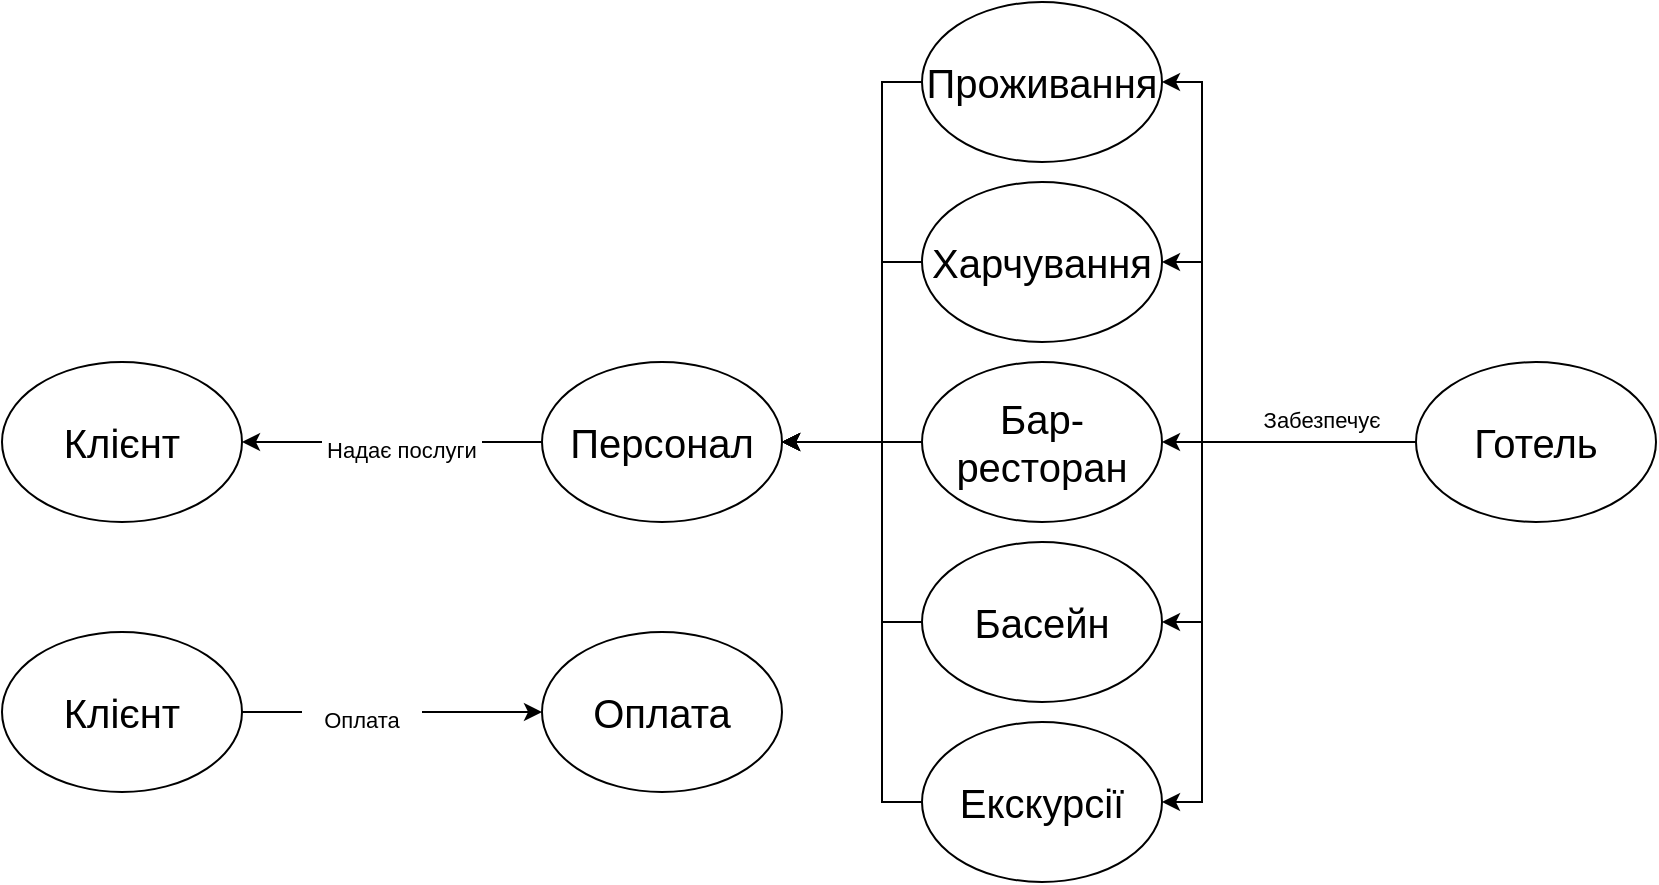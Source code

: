 <mxfile version="16.0.0" type="device"><diagram id="4nP8Xt8wKrIz6euu2aF4" name="Page-1"><mxGraphModel dx="1422" dy="794" grid="1" gridSize="10" guides="1" tooltips="1" connect="1" arrows="1" fold="1" page="1" pageScale="1" pageWidth="827" pageHeight="1169" math="0" shadow="0"><root><mxCell id="0"/><mxCell id="1" parent="0"/><mxCell id="rOUdWakCCAcKfd-RbAI--1" value="&lt;font style=&quot;font-size: 20px&quot;&gt;Клієнт&lt;/font&gt;" style="ellipse;whiteSpace=wrap;html=1;" vertex="1" parent="1"><mxGeometry y="370" width="120" height="80" as="geometry"/></mxCell><mxCell id="rOUdWakCCAcKfd-RbAI--6" style="edgeStyle=orthogonalEdgeStyle;rounded=0;orthogonalLoop=1;jettySize=auto;html=1;exitX=0;exitY=0.5;exitDx=0;exitDy=0;entryX=1;entryY=0.5;entryDx=0;entryDy=0;fontSize=20;startArrow=none;" edge="1" parent="1" source="rOUdWakCCAcKfd-RbAI--27" target="rOUdWakCCAcKfd-RbAI--1"><mxGeometry relative="1" as="geometry"/></mxCell><mxCell id="rOUdWakCCAcKfd-RbAI--2" value="Персонал" style="ellipse;whiteSpace=wrap;html=1;fontSize=20;" vertex="1" parent="1"><mxGeometry x="270" y="370" width="120" height="80" as="geometry"/></mxCell><mxCell id="rOUdWakCCAcKfd-RbAI--3" value="Оплата" style="ellipse;whiteSpace=wrap;html=1;fontSize=20;" vertex="1" parent="1"><mxGeometry x="270" y="505" width="120" height="80" as="geometry"/></mxCell><mxCell id="rOUdWakCCAcKfd-RbAI--5" style="edgeStyle=orthogonalEdgeStyle;rounded=0;orthogonalLoop=1;jettySize=auto;html=1;exitX=1;exitY=0.5;exitDx=0;exitDy=0;entryX=0;entryY=0.5;entryDx=0;entryDy=0;fontSize=20;startArrow=none;" edge="1" parent="1" source="rOUdWakCCAcKfd-RbAI--28" target="rOUdWakCCAcKfd-RbAI--3"><mxGeometry relative="1" as="geometry"/></mxCell><mxCell id="rOUdWakCCAcKfd-RbAI--4" value="&lt;font style=&quot;font-size: 20px&quot;&gt;Клієнт&lt;/font&gt;" style="ellipse;whiteSpace=wrap;html=1;" vertex="1" parent="1"><mxGeometry y="505" width="120" height="80" as="geometry"/></mxCell><mxCell id="rOUdWakCCAcKfd-RbAI--13" style="edgeStyle=orthogonalEdgeStyle;rounded=0;orthogonalLoop=1;jettySize=auto;html=1;exitX=0;exitY=0.5;exitDx=0;exitDy=0;entryX=1;entryY=0.5;entryDx=0;entryDy=0;fontSize=20;" edge="1" parent="1" source="rOUdWakCCAcKfd-RbAI--7" target="rOUdWakCCAcKfd-RbAI--12"><mxGeometry relative="1" as="geometry"><Array as="points"><mxPoint x="600" y="410"/><mxPoint x="600" y="590"/></Array></mxGeometry></mxCell><mxCell id="rOUdWakCCAcKfd-RbAI--14" style="edgeStyle=orthogonalEdgeStyle;rounded=0;orthogonalLoop=1;jettySize=auto;html=1;exitX=0;exitY=0.5;exitDx=0;exitDy=0;entryX=1;entryY=0.5;entryDx=0;entryDy=0;fontSize=20;" edge="1" parent="1" source="rOUdWakCCAcKfd-RbAI--7" target="rOUdWakCCAcKfd-RbAI--11"><mxGeometry relative="1" as="geometry"><Array as="points"><mxPoint x="600" y="410"/><mxPoint x="600" y="500"/></Array></mxGeometry></mxCell><mxCell id="rOUdWakCCAcKfd-RbAI--15" style="edgeStyle=orthogonalEdgeStyle;rounded=0;orthogonalLoop=1;jettySize=auto;html=1;exitX=0;exitY=0.5;exitDx=0;exitDy=0;entryX=1;entryY=0.5;entryDx=0;entryDy=0;fontSize=20;" edge="1" parent="1" source="rOUdWakCCAcKfd-RbAI--7" target="rOUdWakCCAcKfd-RbAI--10"><mxGeometry relative="1" as="geometry"/></mxCell><mxCell id="rOUdWakCCAcKfd-RbAI--16" style="edgeStyle=orthogonalEdgeStyle;rounded=0;orthogonalLoop=1;jettySize=auto;html=1;exitX=0;exitY=0.5;exitDx=0;exitDy=0;entryX=1;entryY=0.5;entryDx=0;entryDy=0;fontSize=20;" edge="1" parent="1" source="rOUdWakCCAcKfd-RbAI--7" target="rOUdWakCCAcKfd-RbAI--9"><mxGeometry relative="1" as="geometry"><Array as="points"><mxPoint x="600" y="410"/><mxPoint x="600" y="320"/></Array></mxGeometry></mxCell><mxCell id="rOUdWakCCAcKfd-RbAI--17" style="edgeStyle=orthogonalEdgeStyle;rounded=0;orthogonalLoop=1;jettySize=auto;html=1;exitX=0;exitY=0.5;exitDx=0;exitDy=0;entryX=1;entryY=0.5;entryDx=0;entryDy=0;fontSize=20;" edge="1" parent="1" source="rOUdWakCCAcKfd-RbAI--7" target="rOUdWakCCAcKfd-RbAI--8"><mxGeometry relative="1" as="geometry"><Array as="points"><mxPoint x="600" y="410"/><mxPoint x="600" y="230"/></Array></mxGeometry></mxCell><mxCell id="rOUdWakCCAcKfd-RbAI--7" value="Готель" style="ellipse;whiteSpace=wrap;html=1;fontSize=20;" vertex="1" parent="1"><mxGeometry x="707" y="370" width="120" height="80" as="geometry"/></mxCell><mxCell id="rOUdWakCCAcKfd-RbAI--18" style="edgeStyle=orthogonalEdgeStyle;rounded=0;orthogonalLoop=1;jettySize=auto;html=1;exitX=0;exitY=0.5;exitDx=0;exitDy=0;entryX=1;entryY=0.5;entryDx=0;entryDy=0;fontSize=20;" edge="1" parent="1" source="rOUdWakCCAcKfd-RbAI--8" target="rOUdWakCCAcKfd-RbAI--2"><mxGeometry relative="1" as="geometry"><Array as="points"><mxPoint x="440" y="230"/><mxPoint x="440" y="410"/></Array></mxGeometry></mxCell><mxCell id="rOUdWakCCAcKfd-RbAI--8" value="Проживання" style="ellipse;whiteSpace=wrap;html=1;fontSize=20;" vertex="1" parent="1"><mxGeometry x="460" y="190" width="120" height="80" as="geometry"/></mxCell><mxCell id="rOUdWakCCAcKfd-RbAI--19" style="edgeStyle=orthogonalEdgeStyle;rounded=0;orthogonalLoop=1;jettySize=auto;html=1;exitX=0;exitY=0.5;exitDx=0;exitDy=0;entryX=1;entryY=0.5;entryDx=0;entryDy=0;fontSize=20;" edge="1" parent="1" source="rOUdWakCCAcKfd-RbAI--9" target="rOUdWakCCAcKfd-RbAI--2"><mxGeometry relative="1" as="geometry"><Array as="points"><mxPoint x="440" y="320"/><mxPoint x="440" y="410"/></Array></mxGeometry></mxCell><mxCell id="rOUdWakCCAcKfd-RbAI--9" value="Харчування" style="ellipse;whiteSpace=wrap;html=1;fontSize=20;" vertex="1" parent="1"><mxGeometry x="460" y="280" width="120" height="80" as="geometry"/></mxCell><mxCell id="rOUdWakCCAcKfd-RbAI--20" style="edgeStyle=orthogonalEdgeStyle;rounded=0;orthogonalLoop=1;jettySize=auto;html=1;exitX=0;exitY=0.5;exitDx=0;exitDy=0;fontSize=20;" edge="1" parent="1" source="rOUdWakCCAcKfd-RbAI--10" target="rOUdWakCCAcKfd-RbAI--2"><mxGeometry relative="1" as="geometry"/></mxCell><mxCell id="rOUdWakCCAcKfd-RbAI--10" value="Бар-ресторан" style="ellipse;whiteSpace=wrap;html=1;fontSize=20;" vertex="1" parent="1"><mxGeometry x="460" y="370" width="120" height="80" as="geometry"/></mxCell><mxCell id="rOUdWakCCAcKfd-RbAI--21" style="edgeStyle=orthogonalEdgeStyle;rounded=0;orthogonalLoop=1;jettySize=auto;html=1;exitX=0;exitY=0.5;exitDx=0;exitDy=0;entryX=1;entryY=0.5;entryDx=0;entryDy=0;fontSize=20;" edge="1" parent="1" source="rOUdWakCCAcKfd-RbAI--11" target="rOUdWakCCAcKfd-RbAI--2"><mxGeometry relative="1" as="geometry"><Array as="points"><mxPoint x="440" y="500"/><mxPoint x="440" y="410"/></Array></mxGeometry></mxCell><mxCell id="rOUdWakCCAcKfd-RbAI--11" value="Басейн" style="ellipse;whiteSpace=wrap;html=1;fontSize=20;" vertex="1" parent="1"><mxGeometry x="460" y="460" width="120" height="80" as="geometry"/></mxCell><mxCell id="rOUdWakCCAcKfd-RbAI--23" style="edgeStyle=orthogonalEdgeStyle;rounded=0;orthogonalLoop=1;jettySize=auto;html=1;exitX=0;exitY=0.5;exitDx=0;exitDy=0;entryX=1;entryY=0.5;entryDx=0;entryDy=0;fontSize=20;" edge="1" parent="1" source="rOUdWakCCAcKfd-RbAI--12" target="rOUdWakCCAcKfd-RbAI--2"><mxGeometry relative="1" as="geometry"><Array as="points"><mxPoint x="440" y="590"/><mxPoint x="440" y="410"/></Array></mxGeometry></mxCell><mxCell id="rOUdWakCCAcKfd-RbAI--12" value="Екскурсії" style="ellipse;whiteSpace=wrap;html=1;fontSize=20;" vertex="1" parent="1"><mxGeometry x="460" y="550" width="120" height="80" as="geometry"/></mxCell><mxCell id="rOUdWakCCAcKfd-RbAI--24" value="&lt;font style=&quot;font-size: 11px&quot;&gt;Забезпечує&lt;/font&gt;" style="text;html=1;align=center;verticalAlign=middle;whiteSpace=wrap;rounded=0;fontSize=20;" vertex="1" parent="1"><mxGeometry x="630" y="380" width="60" height="30" as="geometry"/></mxCell><mxCell id="rOUdWakCCAcKfd-RbAI--27" value="&lt;font style=&quot;font-size: 11px&quot;&gt;Надає послуги&lt;/font&gt;" style="text;html=1;align=center;verticalAlign=middle;whiteSpace=wrap;rounded=0;fontSize=20;" vertex="1" parent="1"><mxGeometry x="160" y="395" width="80" height="30" as="geometry"/></mxCell><mxCell id="rOUdWakCCAcKfd-RbAI--33" value="" style="edgeStyle=orthogonalEdgeStyle;rounded=0;orthogonalLoop=1;jettySize=auto;html=1;exitX=0;exitY=0.5;exitDx=0;exitDy=0;entryX=1;entryY=0.5;entryDx=0;entryDy=0;fontSize=20;endArrow=none;" edge="1" parent="1" source="rOUdWakCCAcKfd-RbAI--2" target="rOUdWakCCAcKfd-RbAI--27"><mxGeometry relative="1" as="geometry"><mxPoint x="270" y="410" as="sourcePoint"/><mxPoint x="120" y="410" as="targetPoint"/></mxGeometry></mxCell><mxCell id="rOUdWakCCAcKfd-RbAI--28" value="&lt;font style=&quot;font-size: 11px&quot;&gt;Оплата&lt;/font&gt;" style="text;html=1;align=center;verticalAlign=middle;whiteSpace=wrap;rounded=0;fontSize=20;" vertex="1" parent="1"><mxGeometry x="150" y="535" width="60" height="20" as="geometry"/></mxCell><mxCell id="rOUdWakCCAcKfd-RbAI--34" value="" style="edgeStyle=orthogonalEdgeStyle;rounded=0;orthogonalLoop=1;jettySize=auto;html=1;exitX=1;exitY=0.5;exitDx=0;exitDy=0;entryX=0;entryY=0.5;entryDx=0;entryDy=0;fontSize=20;endArrow=none;" edge="1" parent="1" source="rOUdWakCCAcKfd-RbAI--4" target="rOUdWakCCAcKfd-RbAI--28"><mxGeometry relative="1" as="geometry"><mxPoint x="120" y="545" as="sourcePoint"/><mxPoint x="270" y="545" as="targetPoint"/></mxGeometry></mxCell></root></mxGraphModel></diagram></mxfile>